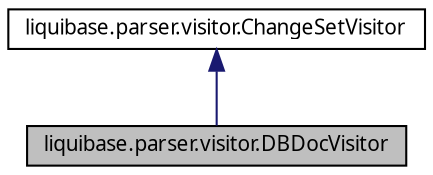 digraph G
{
  edge [fontname="FreeSans.ttf",fontsize=10,labelfontname="FreeSans.ttf",labelfontsize=10];
  node [fontname="FreeSans.ttf",fontsize=10,shape=record];
  Node1 [label="liquibase.parser.visitor.DBDocVisitor",height=0.2,width=0.4,color="black", fillcolor="grey75", style="filled" fontcolor="black"];
  Node2 -> Node1 [dir=back,color="midnightblue",fontsize=10,style="solid",fontname="FreeSans.ttf"];
  Node2 [label="liquibase.parser.visitor.ChangeSetVisitor",height=0.2,width=0.4,color="black", fillcolor="white", style="filled",URL="$interfaceliquibase_1_1parser_1_1visitor_1_1_change_set_visitor.html"];
}
